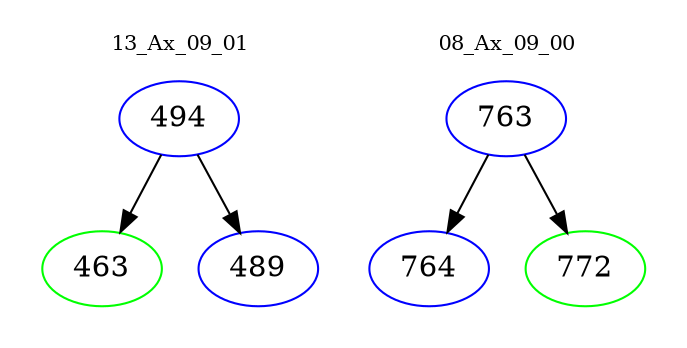 digraph{
subgraph cluster_0 {
color = white
label = "13_Ax_09_01";
fontsize=10;
T0_494 [label="494", color="blue"]
T0_494 -> T0_463 [color="black"]
T0_463 [label="463", color="green"]
T0_494 -> T0_489 [color="black"]
T0_489 [label="489", color="blue"]
}
subgraph cluster_1 {
color = white
label = "08_Ax_09_00";
fontsize=10;
T1_763 [label="763", color="blue"]
T1_763 -> T1_764 [color="black"]
T1_764 [label="764", color="blue"]
T1_763 -> T1_772 [color="black"]
T1_772 [label="772", color="green"]
}
}
